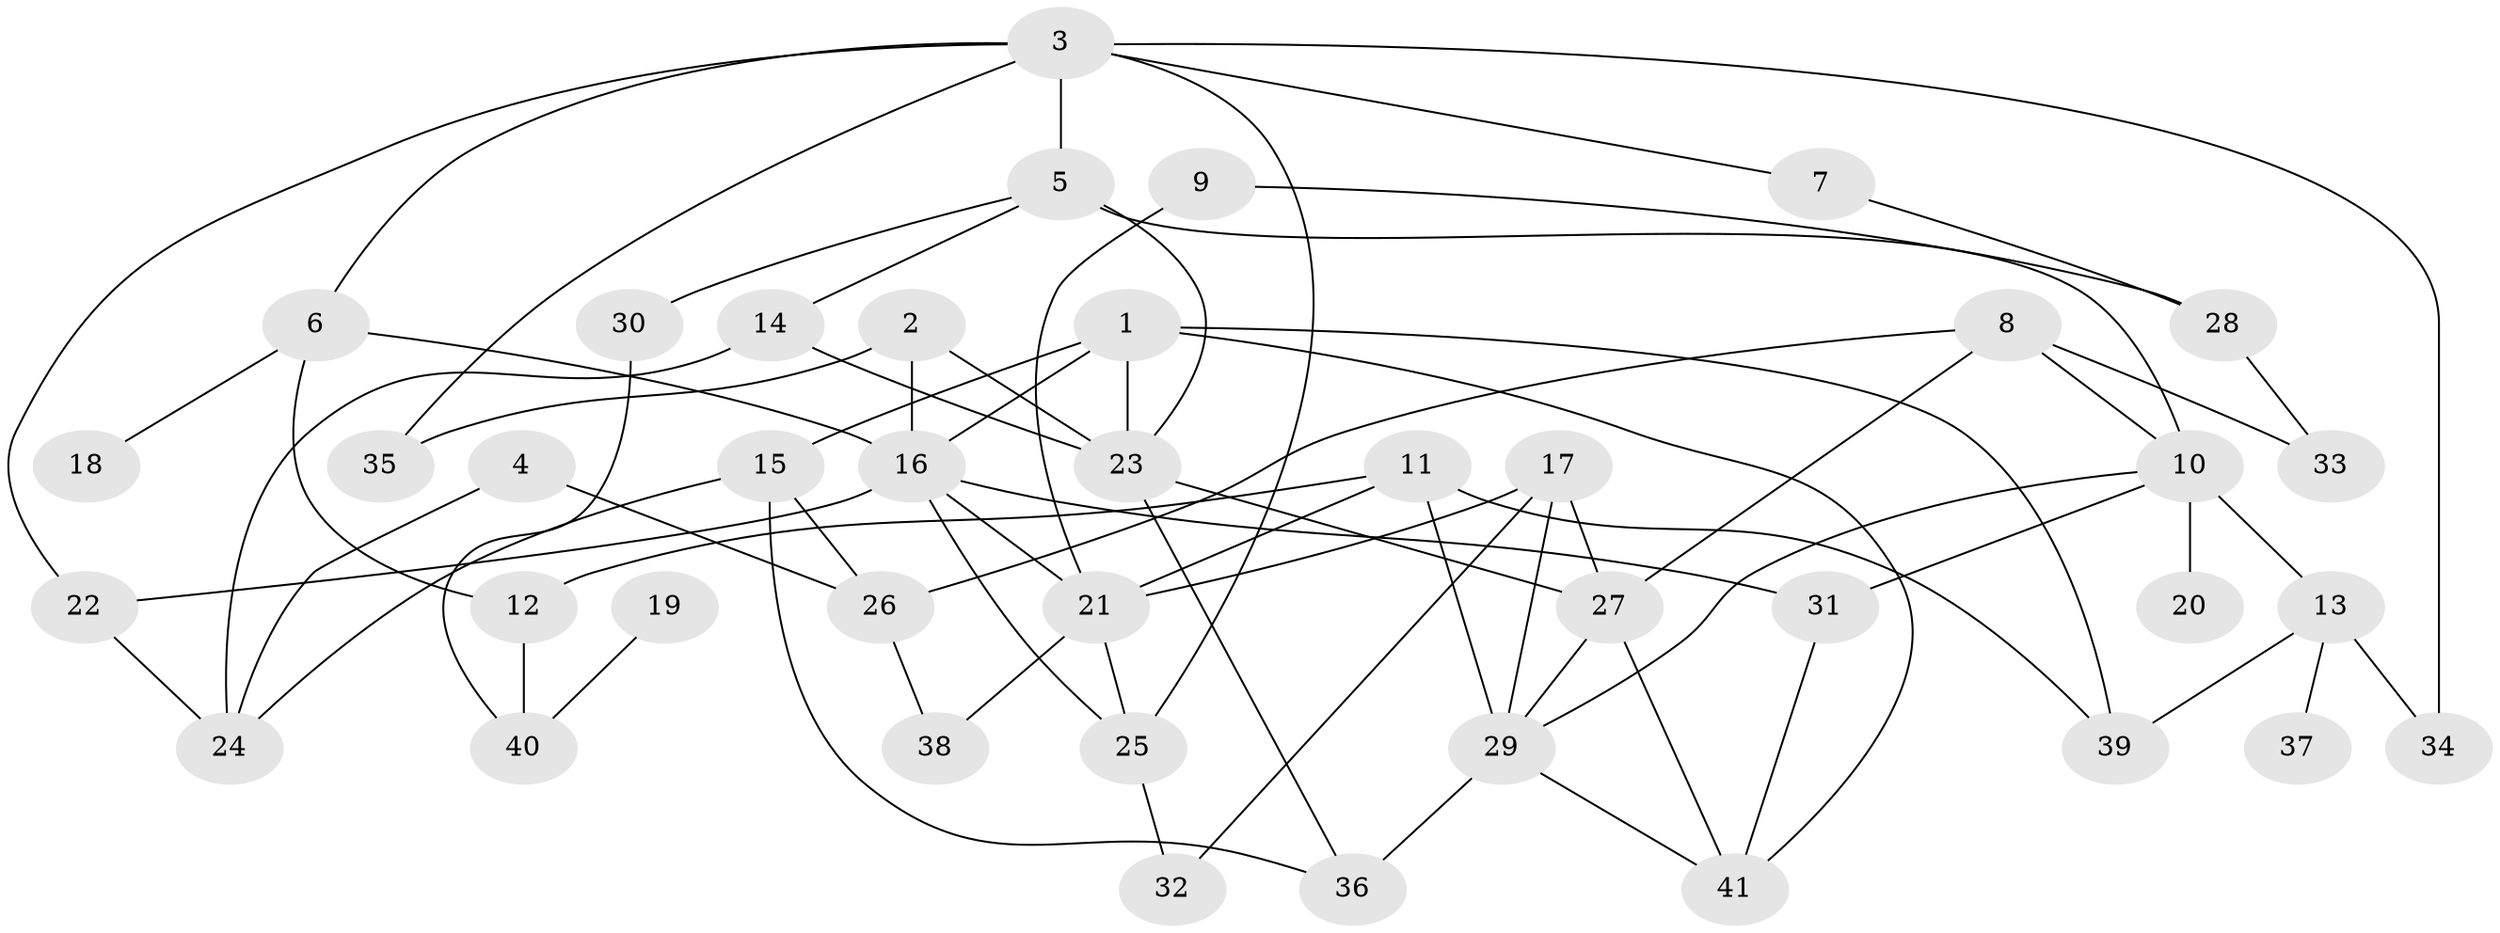 // original degree distribution, {3: 0.24390243902439024, 6: 0.024390243902439025, 5: 0.12195121951219512, 7: 0.012195121951219513, 2: 0.24390243902439024, 4: 0.14634146341463414, 1: 0.2073170731707317}
// Generated by graph-tools (version 1.1) at 2025/01/03/09/25 03:01:11]
// undirected, 41 vertices, 71 edges
graph export_dot {
graph [start="1"]
  node [color=gray90,style=filled];
  1;
  2;
  3;
  4;
  5;
  6;
  7;
  8;
  9;
  10;
  11;
  12;
  13;
  14;
  15;
  16;
  17;
  18;
  19;
  20;
  21;
  22;
  23;
  24;
  25;
  26;
  27;
  28;
  29;
  30;
  31;
  32;
  33;
  34;
  35;
  36;
  37;
  38;
  39;
  40;
  41;
  1 -- 15 [weight=1.0];
  1 -- 16 [weight=1.0];
  1 -- 23 [weight=2.0];
  1 -- 39 [weight=1.0];
  1 -- 41 [weight=1.0];
  2 -- 16 [weight=1.0];
  2 -- 23 [weight=1.0];
  2 -- 35 [weight=1.0];
  3 -- 5 [weight=2.0];
  3 -- 6 [weight=1.0];
  3 -- 7 [weight=1.0];
  3 -- 22 [weight=1.0];
  3 -- 25 [weight=1.0];
  3 -- 34 [weight=1.0];
  3 -- 35 [weight=1.0];
  4 -- 24 [weight=1.0];
  4 -- 26 [weight=1.0];
  5 -- 10 [weight=1.0];
  5 -- 14 [weight=1.0];
  5 -- 23 [weight=2.0];
  5 -- 30 [weight=1.0];
  6 -- 12 [weight=1.0];
  6 -- 16 [weight=1.0];
  6 -- 18 [weight=1.0];
  7 -- 28 [weight=1.0];
  8 -- 10 [weight=1.0];
  8 -- 26 [weight=1.0];
  8 -- 27 [weight=1.0];
  8 -- 33 [weight=1.0];
  9 -- 21 [weight=1.0];
  9 -- 28 [weight=1.0];
  10 -- 13 [weight=1.0];
  10 -- 20 [weight=1.0];
  10 -- 29 [weight=1.0];
  10 -- 31 [weight=1.0];
  11 -- 12 [weight=2.0];
  11 -- 21 [weight=1.0];
  11 -- 29 [weight=2.0];
  11 -- 39 [weight=1.0];
  12 -- 40 [weight=1.0];
  13 -- 34 [weight=1.0];
  13 -- 37 [weight=1.0];
  13 -- 39 [weight=1.0];
  14 -- 23 [weight=1.0];
  14 -- 24 [weight=1.0];
  15 -- 24 [weight=1.0];
  15 -- 26 [weight=1.0];
  15 -- 36 [weight=1.0];
  16 -- 21 [weight=1.0];
  16 -- 22 [weight=1.0];
  16 -- 25 [weight=1.0];
  16 -- 31 [weight=1.0];
  17 -- 21 [weight=1.0];
  17 -- 27 [weight=1.0];
  17 -- 29 [weight=1.0];
  17 -- 32 [weight=1.0];
  19 -- 40 [weight=1.0];
  21 -- 25 [weight=1.0];
  21 -- 38 [weight=1.0];
  22 -- 24 [weight=1.0];
  23 -- 27 [weight=1.0];
  23 -- 36 [weight=1.0];
  25 -- 32 [weight=1.0];
  26 -- 38 [weight=1.0];
  27 -- 29 [weight=1.0];
  27 -- 41 [weight=1.0];
  28 -- 33 [weight=1.0];
  29 -- 36 [weight=1.0];
  29 -- 41 [weight=1.0];
  30 -- 40 [weight=1.0];
  31 -- 41 [weight=1.0];
}
